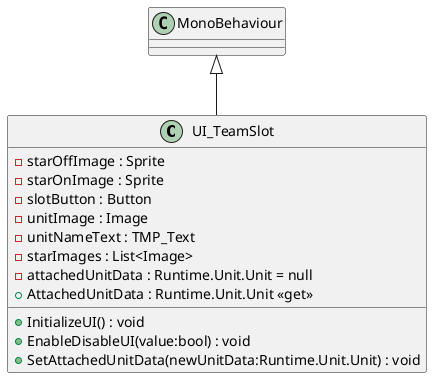 @startuml
class UI_TeamSlot {
    - starOffImage : Sprite
    - starOnImage : Sprite
    - slotButton : Button
    - unitImage : Image
    - unitNameText : TMP_Text
    - starImages : List<Image>
    - attachedUnitData : Runtime.Unit.Unit = null
    + AttachedUnitData : Runtime.Unit.Unit <<get>>
    + InitializeUI() : void
    + EnableDisableUI(value:bool) : void
    + SetAttachedUnitData(newUnitData:Runtime.Unit.Unit) : void
}
MonoBehaviour <|-- UI_TeamSlot
@enduml
